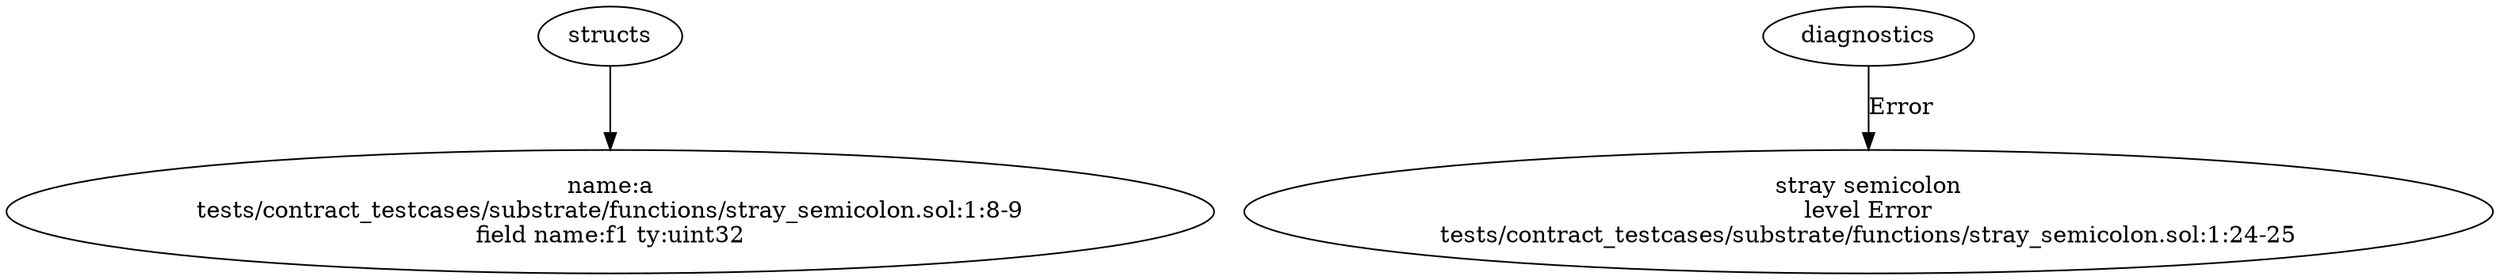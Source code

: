 strict digraph "tests/contract_testcases/substrate/functions/stray_semicolon.sol" {
	a [label="name:a\ntests/contract_testcases/substrate/functions/stray_semicolon.sol:1:8-9\nfield name:f1 ty:uint32"]
	diagnostic [label="stray semicolon\nlevel Error\ntests/contract_testcases/substrate/functions/stray_semicolon.sol:1:24-25"]
	structs -> a
	diagnostics -> diagnostic [label="Error"]
}
